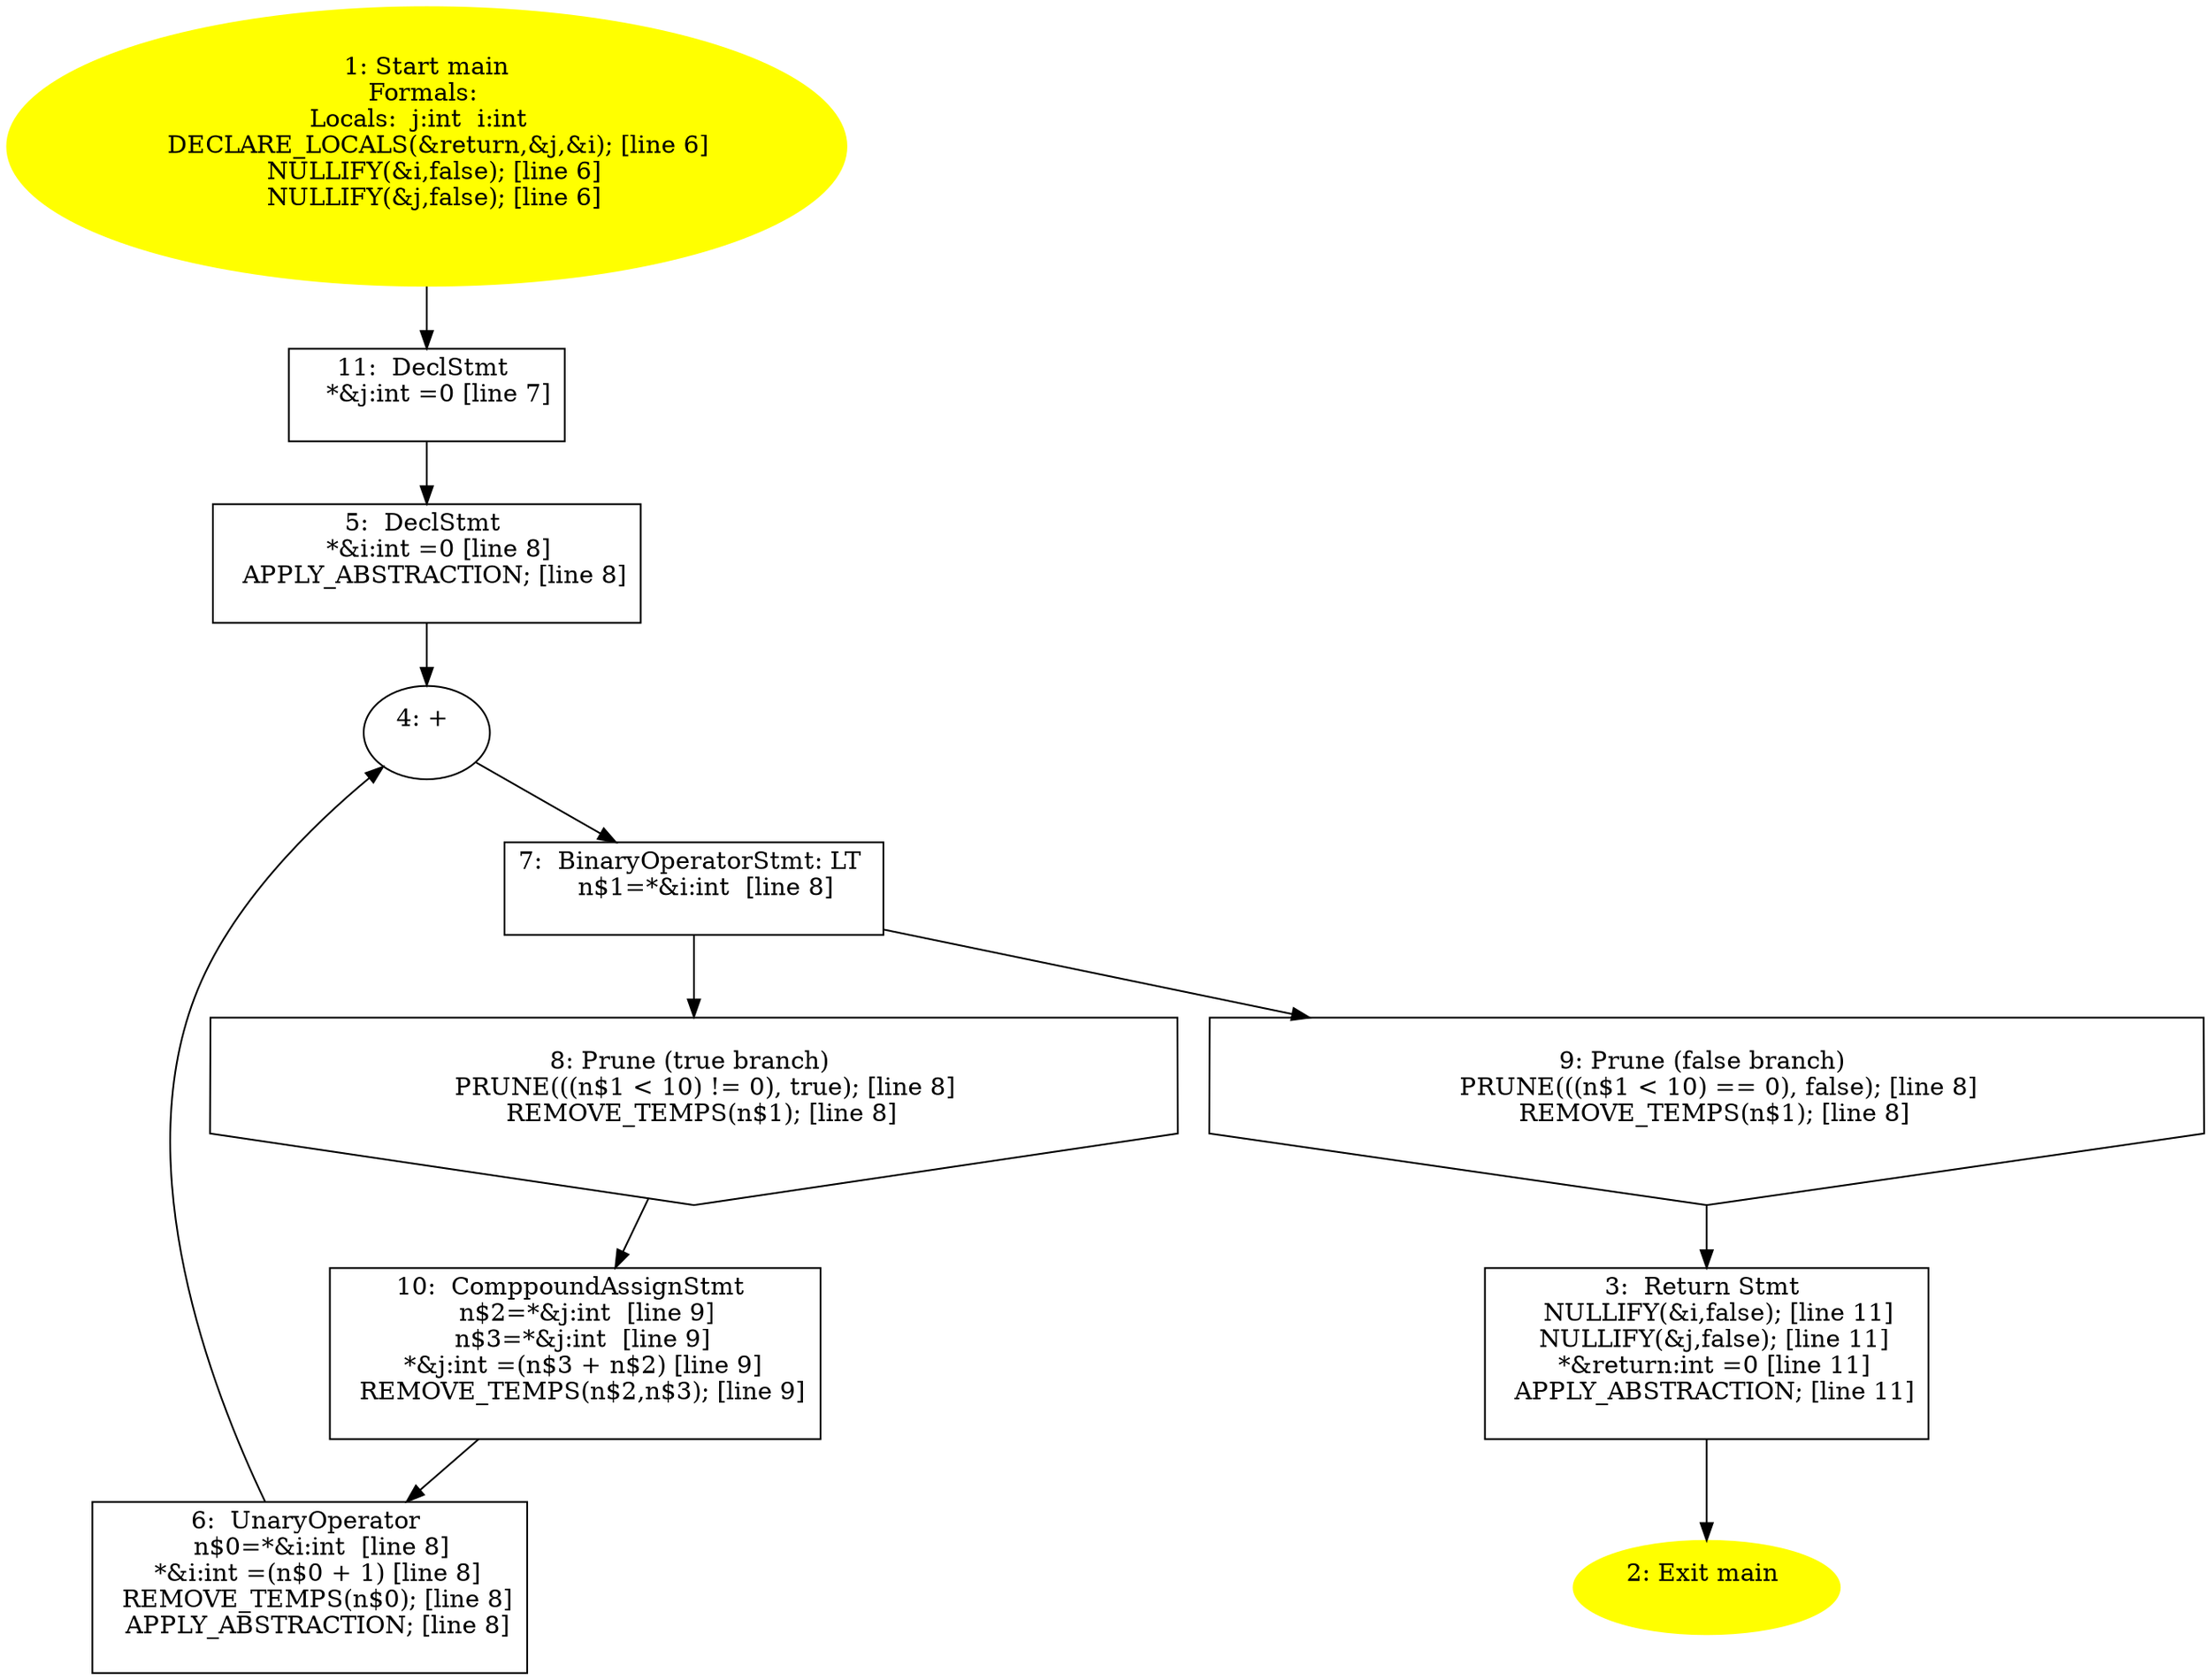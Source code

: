 digraph iCFG {
11 [label="11:  DeclStmt \n   *&j:int =0 [line 7]\n " shape="box"]
	

	 11 -> 5 ;
10 [label="10:  ComppoundAssignStmt \n   n$2=*&j:int  [line 9]\n  n$3=*&j:int  [line 9]\n  *&j:int =(n$3 + n$2) [line 9]\n  REMOVE_TEMPS(n$2,n$3); [line 9]\n " shape="box"]
	

	 10 -> 6 ;
9 [label="9: Prune (false branch) \n   PRUNE(((n$1 < 10) == 0), false); [line 8]\n  REMOVE_TEMPS(n$1); [line 8]\n " shape="invhouse"]
	

	 9 -> 3 ;
8 [label="8: Prune (true branch) \n   PRUNE(((n$1 < 10) != 0), true); [line 8]\n  REMOVE_TEMPS(n$1); [line 8]\n " shape="invhouse"]
	

	 8 -> 10 ;
7 [label="7:  BinaryOperatorStmt: LT \n   n$1=*&i:int  [line 8]\n " shape="box"]
	

	 7 -> 8 ;
	 7 -> 9 ;
6 [label="6:  UnaryOperator \n   n$0=*&i:int  [line 8]\n  *&i:int =(n$0 + 1) [line 8]\n  REMOVE_TEMPS(n$0); [line 8]\n  APPLY_ABSTRACTION; [line 8]\n " shape="box"]
	

	 6 -> 4 ;
5 [label="5:  DeclStmt \n   *&i:int =0 [line 8]\n  APPLY_ABSTRACTION; [line 8]\n " shape="box"]
	

	 5 -> 4 ;
4 [label="4: + \n  " ]
	

	 4 -> 7 ;
3 [label="3:  Return Stmt \n   NULLIFY(&i,false); [line 11]\n  NULLIFY(&j,false); [line 11]\n  *&return:int =0 [line 11]\n  APPLY_ABSTRACTION; [line 11]\n " shape="box"]
	

	 3 -> 2 ;
2 [label="2: Exit main \n  " color=yellow style=filled]
	

1 [label="1: Start main\nFormals: \nLocals:  j:int  i:int  \n   DECLARE_LOCALS(&return,&j,&i); [line 6]\n  NULLIFY(&i,false); [line 6]\n  NULLIFY(&j,false); [line 6]\n " color=yellow style=filled]
	

	 1 -> 11 ;
}
